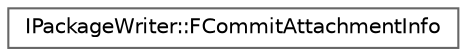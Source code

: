 digraph "Graphical Class Hierarchy"
{
 // INTERACTIVE_SVG=YES
 // LATEX_PDF_SIZE
  bgcolor="transparent";
  edge [fontname=Helvetica,fontsize=10,labelfontname=Helvetica,labelfontsize=10];
  node [fontname=Helvetica,fontsize=10,shape=box,height=0.2,width=0.4];
  rankdir="LR";
  Node0 [id="Node000000",label="IPackageWriter::FCommitAttachmentInfo",height=0.2,width=0.4,color="grey40", fillcolor="white", style="filled",URL="$db/deb/structIPackageWriter_1_1FCommitAttachmentInfo.html",tooltip=" "];
}
